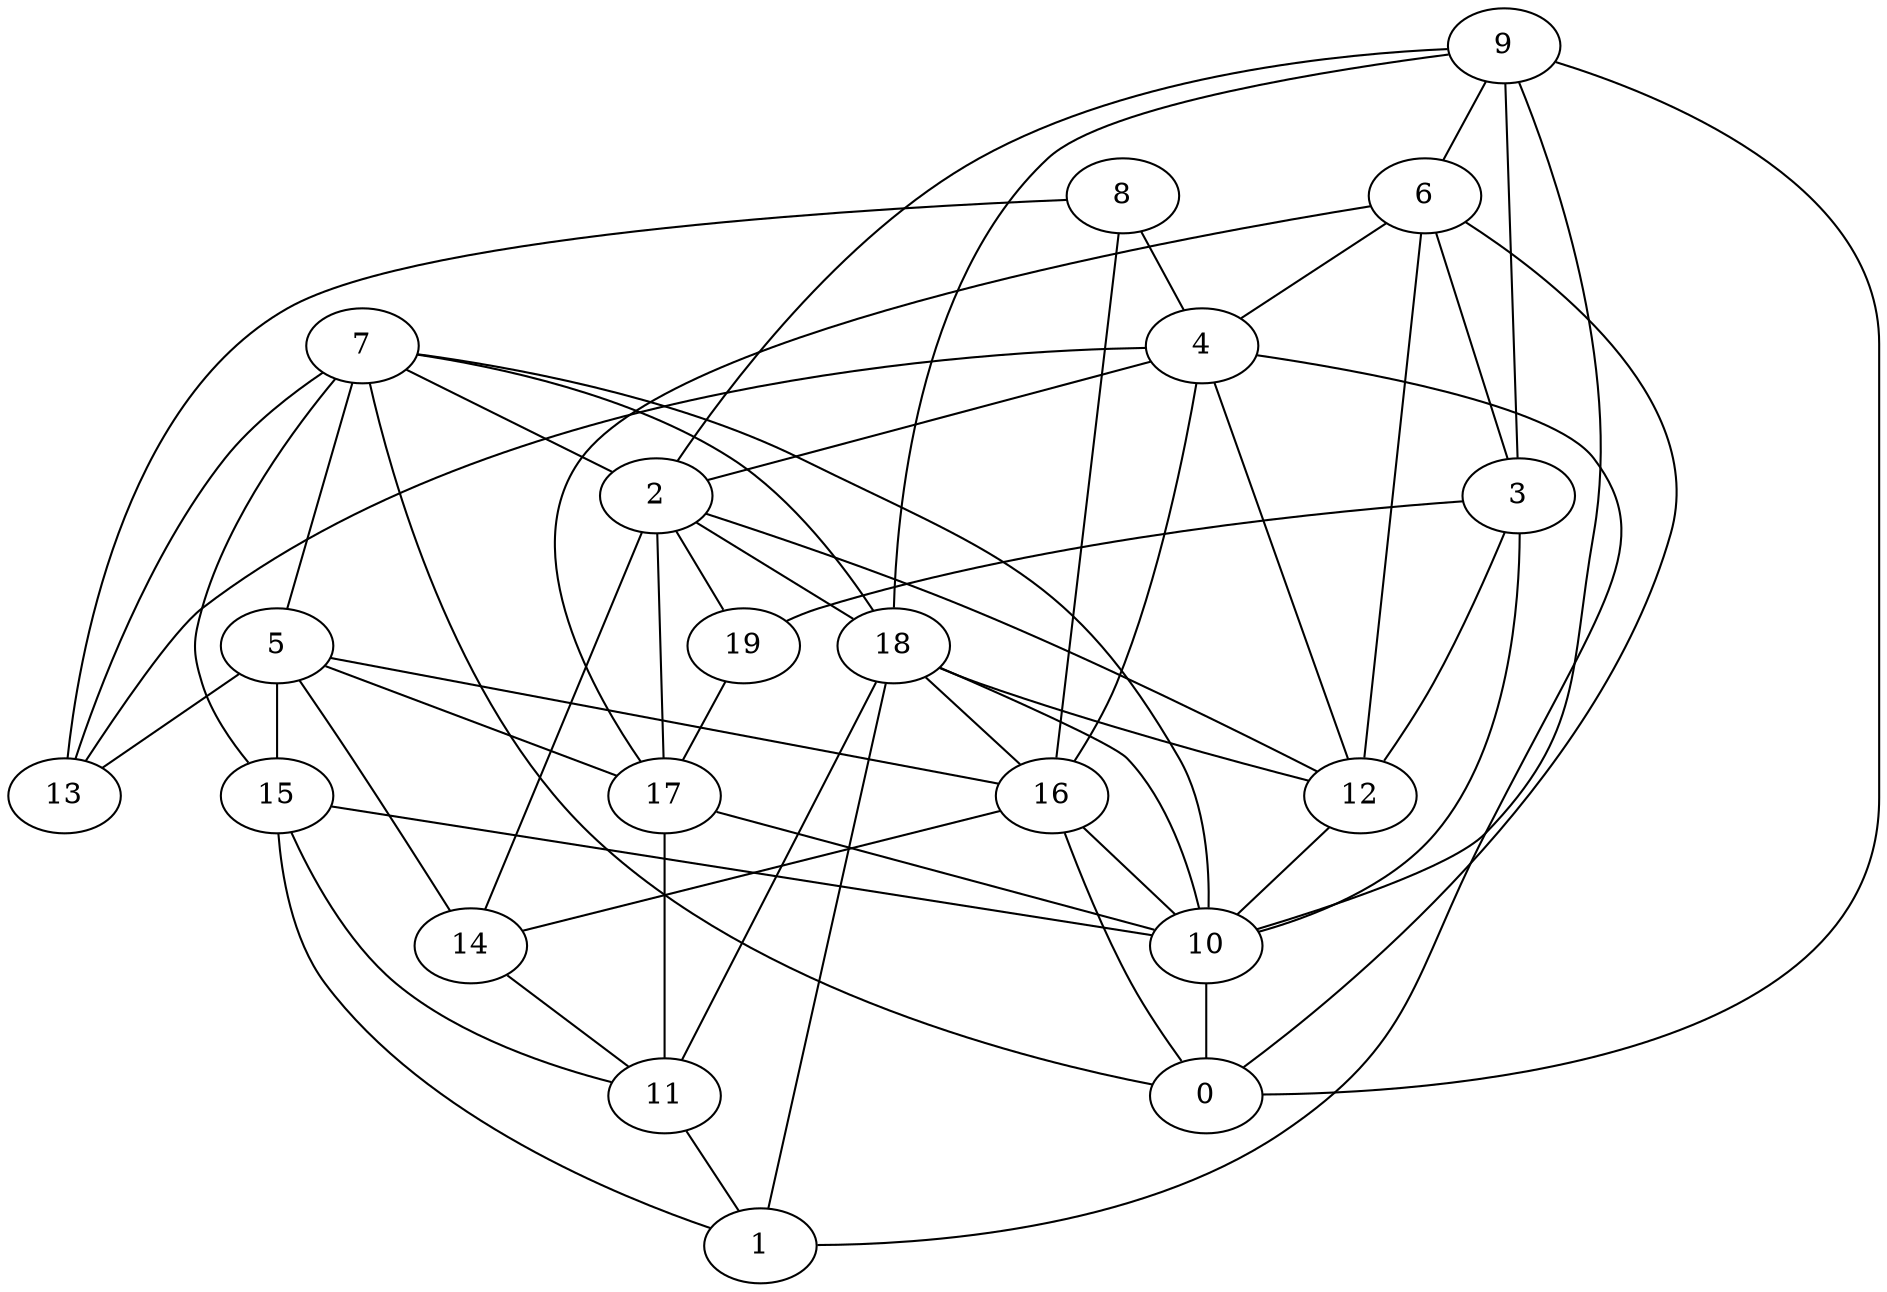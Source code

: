digraph GG_graph {

subgraph G_graph {
edge [color = black]
"5" -> "17" [dir = none]
"5" -> "13" [dir = none]
"5" -> "14" [dir = none]
"5" -> "16" [dir = none]
"5" -> "15" [dir = none]
"14" -> "11" [dir = none]
"2" -> "14" [dir = none]
"2" -> "12" [dir = none]
"2" -> "19" [dir = none]
"2" -> "18" [dir = none]
"2" -> "17" [dir = none]
"4" -> "1" [dir = none]
"4" -> "12" [dir = none]
"4" -> "16" [dir = none]
"4" -> "2" [dir = none]
"4" -> "13" [dir = none]
"7" -> "18" [dir = none]
"7" -> "5" [dir = none]
"7" -> "2" [dir = none]
"7" -> "13" [dir = none]
"7" -> "15" [dir = none]
"7" -> "10" [dir = none]
"7" -> "0" [dir = none]
"17" -> "10" [dir = none]
"17" -> "11" [dir = none]
"9" -> "6" [dir = none]
"9" -> "2" [dir = none]
"9" -> "10" [dir = none]
"9" -> "0" [dir = none]
"9" -> "18" [dir = none]
"9" -> "3" [dir = none]
"11" -> "1" [dir = none]
"18" -> "16" [dir = none]
"18" -> "11" [dir = none]
"18" -> "12" [dir = none]
"18" -> "10" [dir = none]
"18" -> "1" [dir = none]
"12" -> "10" [dir = none]
"10" -> "0" [dir = none]
"15" -> "10" [dir = none]
"15" -> "11" [dir = none]
"15" -> "1" [dir = none]
"19" -> "17" [dir = none]
"6" -> "0" [dir = none]
"6" -> "12" [dir = none]
"6" -> "3" [dir = none]
"6" -> "17" [dir = none]
"6" -> "4" [dir = none]
"8" -> "13" [dir = none]
"8" -> "16" [dir = none]
"8" -> "4" [dir = none]
"3" -> "10" [dir = none]
"3" -> "12" [dir = none]
"3" -> "19" [dir = none]
"16" -> "10" [dir = none]
"16" -> "0" [dir = none]
"16" -> "14" [dir = none]
}

}
